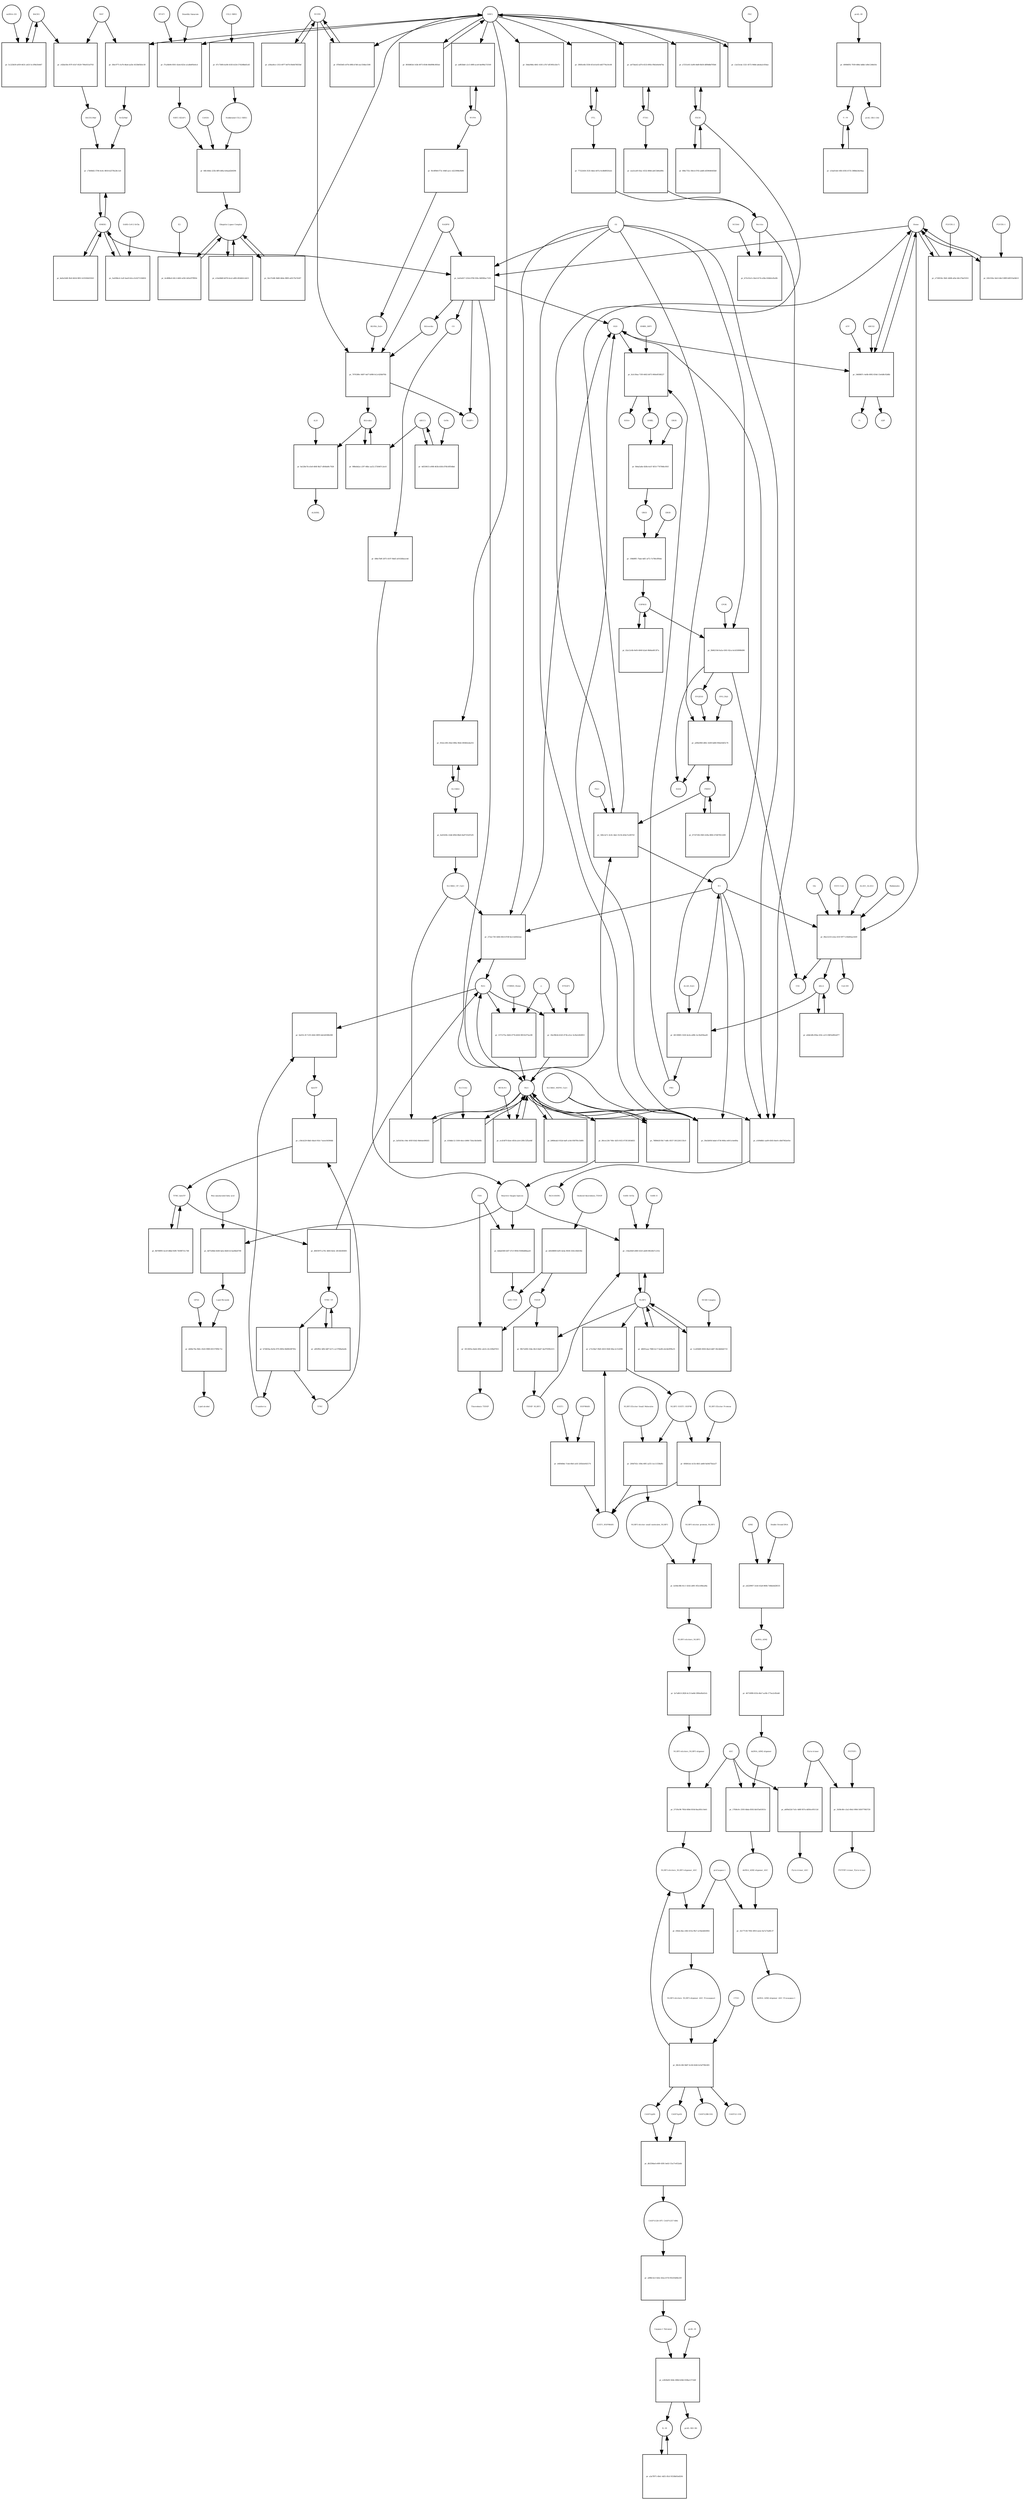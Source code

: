 strict digraph  {
Heme [annotation="urn_miriam_obo.chebi_CHEBI%3A30413", bipartite=0, cls="simple chemical", fontsize=4, label=Heme, shape=circle];
"pr_2a43e817-225d-4790-93fa-04f090ac7105" [annotation="", bipartite=1, cls=process, fontsize=4, label="pr_2a43e817-225d-4790-93fa-04f090ac7105", shape=square];
Biliverdin [annotation="urn_miriam_obo.chebi_CHEBI%3A17033", bipartite=0, cls="simple chemical", fontsize=4, label=Biliverdin, shape=circle];
HMOX1 [annotation=urn_miriam_uniprot_P09601, bipartite=0, cls=macromolecule, fontsize=4, label=HMOX1, shape=circle];
O2 [annotation="urn_miriam_obo.chebi_CHEBI%3A15379", bipartite=0, cls="simple chemical", fontsize=4, label=O2, shape=circle];
NADPH [annotation="urn_miriam_obo.chebi_CHEBI%3A16474", bipartite=0, cls="simple chemical", fontsize=4, label=NADPH, shape=circle];
H2O [annotation="urn_miriam_obo.chebi_CHEBI%3A15377", bipartite=0, cls="simple chemical", fontsize=4, label=H2O, shape=circle];
"Fe2+" [annotation="urn_miriam_obo.chebi_CHEBI%3A29033", bipartite=0, cls="simple chemical", fontsize=4, label="Fe2+", shape=circle];
"NADP+" [annotation="urn_miriam_obo.chebi_CHEBI%3A18009", bipartite=0, cls="simple chemical", fontsize=4, label="NADP+", shape=circle];
CO [annotation="urn_miriam_obo.chebi_CHEBI%3A17245", bipartite=0, cls="simple chemical", fontsize=4, label=CO, shape=circle];
"pr_e718919e-39d1-4608-af4e-b9c27bef3353" [annotation="", bipartite=1, cls=process, fontsize=4, label="pr_e718919e-39d1-4608-af4e-b9c27bef3353", shape=square];
"FLVCR1-2" [annotation=urn_miriam_uniprot_Q9Y5Y0, bipartite=0, cls=macromolecule, fontsize=4, label="FLVCR1-2", shape=circle];
"pr_7076389c-9d97-4ef7-b998-0c2c420b076b" [annotation="", bipartite=1, cls=process, fontsize=4, label="pr_7076389c-9d97-4ef7-b998-0c2c420b076b", shape=square];
Bilirubin [annotation="urn_miriam_obo.chebi_CHEBI%3A16990", bipartite=0, cls="simple chemical", fontsize=4, label=Bilirubin, shape=circle];
BLVRB [annotation=urn_miriam_uniprot_P30043, bipartite=0, cls=macromolecule, fontsize=4, label=BLVRB, shape=circle];
"BLVRA_Zn2+" [annotation="urn_miriam_obo.chebi_CHEBI%3A29805|urn_miriam_uniprot_P53004", bipartite=0, cls=complex, fontsize=4, label="BLVRA_Zn2+", shape=circle];
"pr_988ebb2a-c297-46bc-aa52-2726467c2ec8" [annotation="", bipartite=1, cls=process, fontsize=4, label="pr_988ebb2a-c297-46bc-aa52-2726467c2ec8", shape=square];
ABCC1 [annotation=urn_miriam_uniprot_P02768, bipartite=0, cls=macromolecule, fontsize=4, label=ABCC1, shape=circle];
"pr_8a528e7b-e5e8-484f-8b27-df44bd9c7928" [annotation="", bipartite=1, cls=process, fontsize=4, label="pr_8a528e7b-e5e8-484f-8b27-df44bd9c7928", shape=square];
ALB [annotation=urn_miriam_uniprot_P02768, bipartite=0, cls=macromolecule, fontsize=4, label=ALB, shape=circle];
"ALB/BIL" [annotation="urn_miriam_uniprot_P02768|urn_miriam_obo.chebi_CHEBI%3A16990", bipartite=0, cls=complex, fontsize=4, label="ALB/BIL", shape=circle];
NRF2 [annotation="", bipartite=0, cls=macromolecule, fontsize=4, label=NRF2, shape=circle];
"pr_3fdc9771-fa76-46a6-aa5b-1633b05b5c58" [annotation="", bipartite=1, cls=process, fontsize=4, label="pr_3fdc9771-fa76-46a6-aa5b-1633b05b5c58", shape=square];
MAF [annotation=urn_miriam_uniprot_O75444, bipartite=0, cls=macromolecule, fontsize=4, label=MAF, shape=circle];
"Nrf2/Maf" [annotation="", bipartite=0, cls=complex, fontsize=4, label="Nrf2/Maf", shape=circle];
"pr_c82be50e-f07f-41b7-8529-790e931ef763" [annotation="", bipartite=1, cls=process, fontsize=4, label="pr_c82be50e-f07f-41b7-8529-790e931ef763", shape=square];
BACH1 [annotation=urn_miriam_uniprot_O14867, bipartite=0, cls=macromolecule, fontsize=4, label=BACH1, shape=circle];
"BACH1/Maf" [annotation="", bipartite=0, cls=complex, fontsize=4, label="BACH1/Maf", shape=circle];
"pr_5c223b59-a059-4631-a433-5c1f9b354467" [annotation="", bipartite=1, cls=process, fontsize=4, label="pr_5c223b59-a059-4631-a433-5c1f9b354467", shape=square];
"miRNA-155" [annotation=urn_miriam_ncbigene_406947, bipartite=0, cls="nucleic acid feature", fontsize=4, label="miRNA-155", shape=circle];
"pr_c7bf4b62-5706-4c6c-8818-b2578e28c1e6" [annotation="", bipartite=1, cls=process, fontsize=4, label="pr_c7bf4b62-5706-4c6c-8818-b2578e28c1e6", shape=square];
PRIN9 [annotation="urn_miriam_obo.chebi_CHEBI%3A15430", bipartite=0, cls="simple chemical", fontsize=4, label=PRIN9, shape=circle];
"pr_546c2e7c-4c0c-4de1-9c54-d24a7ce06743" [annotation="", bipartite=1, cls=process, fontsize=4, label="pr_546c2e7c-4c0c-4de1-9c54-d24a7ce06743", shape=square];
FECH [annotation=urn_miriam_uniprot_P22830, bipartite=0, cls=macromolecule, fontsize=4, label=FECH, shape=circle];
"Pb2+" [annotation="urn_miriam_obo.chebi_CHEBI%3A27889", bipartite=0, cls="simple chemical", fontsize=4, label="Pb2+", shape=circle];
"H+" [annotation="urn_miriam_obo.chebi_CHEBI%3A15378", bipartite=0, cls="simple chemical", fontsize=4, label="H+", shape=circle];
"SUCC-CoA" [annotation="urn_miriam_obo.chebi_CHEBI%3A57292", bipartite=0, cls="simple chemical", fontsize=4, label="SUCC-CoA", shape=circle];
"pr_06a12233-e2ea-431f-9f77-e54d45aa1b59" [annotation="", bipartite=1, cls=process, fontsize=4, label="pr_06a12233-e2ea-431f-9f77-e54d45aa1b59", shape=square];
dALA [annotation="urn_miriam_obo.chebi_CHEBI%3A356416", bipartite=0, cls="simple chemical", fontsize=4, label=dALA, shape=circle];
ALAS1_ALAS2 [annotation="urn_miriam_uniprot_P13196|urn_miriam_uniprot_P22557", bipartite=0, cls=complex, fontsize=4, label=ALAS1_ALAS2, shape=circle];
Panhematin [annotation="urn_miriam_obo.chebi_CHEBI%3A50385", bipartite=0, cls="simple chemical", fontsize=4, label=Panhematin, shape=circle];
Gly [annotation="urn_miriam_obo.chebi_CHEBI%3A57305", bipartite=0, cls="simple chemical", fontsize=4, label=Gly, shape=circle];
"CoA-SH" [annotation="urn_miriam_obo.chebi_CHEBI%3A15346", bipartite=0, cls="simple chemical", fontsize=4, label="CoA-SH", shape=circle];
CO2 [annotation="urn_miriam_obo.chebi_CHEBI%3A16526", bipartite=0, cls="simple chemical", fontsize=4, label=CO2, shape=circle];
"pr_f7a24b94-0501-42eb-823e-a1a4b495e6cd" [annotation="", bipartite=1, cls=process, fontsize=4, label="pr_f7a24b94-0501-42eb-823e-a1a4b495e6cd", shape=square];
KEAP1 [annotation=urn_miriam_uniprot_Q14145, bipartite=0, cls=macromolecule, fontsize=4, label=KEAP1, shape=circle];
NRF2_KEAP1 [annotation="urn_miriam_uniprot_Q14145|urn_miriam_uniprot_Q16236", bipartite=0, cls=complex, fontsize=4, label=NRF2_KEAP1, shape=circle];
"Dimethly fumarate" [annotation="urn_miriam_obo.chebi_CHEBI%3A76004", bipartite=0, cls="simple chemical", fontsize=4, label="Dimethly fumarate", shape=circle];
"Ubiquitin Ligase Complex" [annotation="urn_miriam_uniprot_Q14145|urn_miriam_uniprot_Q15843|urn_miriam_uniprot_Q13618|urn_miriam_uniprot_P62877|urn_miriam_uniprot_Q16236|urn_miriam_uniprot_P0CG48|urn_miriam_pubmed_19940261|urn_miriam_interpro_IPR000608", bipartite=0, cls=complex, fontsize=4, label="Ubiquitin Ligase Complex", shape=circle];
"pr_e14e68d0-b078-4ca2-a8f4-4f2d441cb413" [annotation="", bipartite=1, cls=process, fontsize=4, label="pr_e14e68d0-b078-4ca2-a8f4-4f2d441cb413", shape=square];
"pr_46130865-3226-4a3a-a49b-1ec9ed59aad5" [annotation="", bipartite=1, cls=process, fontsize=4, label="pr_46130865-3226-4a3a-a49b-1ec9ed59aad5", shape=square];
PBG [annotation="urn_miriam_obo.chebi_CHEBI%3A58126", bipartite=0, cls="simple chemical", fontsize=4, label=PBG, shape=circle];
"ALAD_Zn2+" [annotation="urn_miriam_uniprot_P13716|urn_miriam_obo.chebi_CHEBI%3A29105", bipartite=0, cls=complex, fontsize=4, label="ALAD_Zn2+", shape=circle];
"pr_fa5c50aa-71f0-4402-b073-960e0f188227" [annotation="", bipartite=1, cls=process, fontsize=4, label="pr_fa5c50aa-71f0-4402-b073-960e0f188227", shape=square];
HMBL [annotation="urn_miriam_obo.chebi_CHEBI%3A57845", bipartite=0, cls="simple chemical", fontsize=4, label=HMBL, shape=circle];
HMBS_DIPY [annotation="urn_miriam_obo.chebi_CHEBI%3A36319|urn_miriam_uniprot_P08397", bipartite=0, cls=complex, fontsize=4, label=HMBS_DIPY, shape=circle];
"NH4+" [annotation="urn_miriam_obo.chebi_CHEBI%3A28938", bipartite=0, cls="simple chemical", fontsize=4, label="NH4+", shape=circle];
"pr_9b4a5a8e-826b-4cb7-8f10-7747846c001f" [annotation="", bipartite=1, cls=process, fontsize=4, label="pr_9b4a5a8e-826b-4cb7-8f10-7747846c001f", shape=square];
URO3 [annotation="urn_miriam_obo.chebi_CHEBI%3A15437", bipartite=0, cls="simple chemical", fontsize=4, label=URO3, shape=circle];
UROS [annotation=urn_miriam_uniprot_P10746, bipartite=0, cls=macromolecule, fontsize=4, label=UROS, shape=circle];
"pr_198d9ff1-7bab-4df1-af72-7e780cfff6de" [annotation="", bipartite=1, cls=process, fontsize=4, label="pr_198d9ff1-7bab-4df1-af72-7e780cfff6de", shape=square];
COPRO3 [annotation="urn_miriam_obo.chebi_CHEBI%3A15439", bipartite=0, cls="simple chemical", fontsize=4, label=COPRO3, shape=circle];
UROD [annotation=urn_miriam_uniprot_P06132, bipartite=0, cls=macromolecule, fontsize=4, label=UROD, shape=circle];
"pr_fb86219d-0a3a-4361-82ca-bcb558980d96" [annotation="", bipartite=1, cls=process, fontsize=4, label="pr_fb86219d-0a3a-4361-82ca-bcb558980d96", shape=square];
PPGEN9 [annotation="urn_miriam_obo.chebi_CHEBI%3A15435", bipartite=0, cls="simple chemical", fontsize=4, label=PPGEN9, shape=circle];
CPOX [annotation=urn_miriam_uniprot_P36551, bipartite=0, cls=macromolecule, fontsize=4, label=CPOX, shape=circle];
H2O2 [annotation="urn_miriam_obo.chebi_CHEBI%3A16240", bipartite=0, cls="simple chemical", fontsize=4, label=H2O2, shape=circle];
"pr_a00b2960-d60c-4269-bd40-f60a02bf3c76" [annotation="", bipartite=1, cls=process, fontsize=4, label="pr_a00b2960-d60c-4269-bd40-f60a02bf3c76", shape=square];
PPO_FAD [annotation="urn_miriam_obo.chebi_CHEBI%3A16238|urn_miriam_uniprot_P50336", bipartite=0, cls=complex, fontsize=4, label=PPO_FAD, shape=circle];
"pr_8936863d-143b-4973-8546-80d998c805eb" [annotation="", bipartite=1, cls=process, fontsize=4, label="pr_8936863d-143b-4973-8546-80d998c805eb", shape=square];
"pr_afddcbfb-85ba-416c-a213-86f3a982e877" [annotation="", bipartite=1, cls="uncertain process", fontsize=4, label="pr_afddcbfb-85ba-416c-a213-86f3a982e877", shape=square];
"pr_62a12c6b-9ef4-4040-b2a6-08d4a4813f7a" [annotation="", bipartite=1, cls="uncertain process", fontsize=4, label="pr_62a12c6b-9ef4-4040-b2a6-08d4a4813f7a", shape=square];
"pr_47167282-f483-429a-8082-47d47f412200" [annotation="", bipartite=1, cls="uncertain process", fontsize=4, label="pr_47167282-f483-429a-8082-47d47f412200", shape=square];
"Poly-unsaturated fatty acid" [annotation="urn_miriam_obo.chebi_CHEBI%3A26208", bipartite=0, cls="simple chemical", fontsize=4, label="Poly-unsaturated fatty acid", shape=circle];
"pr_4d7526bb-0d38-4afa-8d26-b13ae8be6708" [annotation="", bipartite=1, cls=process, fontsize=4, label="pr_4d7526bb-0d38-4afa-8d26-b13ae8be6708", shape=square];
"Lipid Peroxide" [annotation="urn_miriam_obo.chebi_CHEBI%3A61051", bipartite=0, cls="simple chemical", fontsize=4, label="Lipid Peroxide", shape=circle];
"Reactive Oxygen Species" [annotation="urn_miriam_obo.chebi_CHEBI%3A26523", bipartite=0, cls="simple chemical", fontsize=4, label="Reactive Oxygen Species", shape=circle];
"pr_e509d8b1-aa09-4565-8ee0-c4b67062e05e" [annotation="", bipartite=1, cls=process, fontsize=4, label="pr_e509d8b1-aa09-4565-8ee0-c4b67062e05e", shape=square];
"Fe(3+)O(OH)" [annotation="urn_miriam_obo.chebi_CHEBI%3A78619", bipartite=0, cls="simple chemical", fontsize=4, label="Fe(3+)O(OH)", shape=circle];
Ferritin [annotation=urn_miriam_uniprot_P02794, bipartite=0, cls=complex, fontsize=4, label=Ferritin, shape=circle];
"pr_2af5d19a-c9dc-493f-83d2-9b0ebe4982f2" [annotation="", bipartite=1, cls=process, fontsize=4, label="pr_2af5d19a-c9dc-493f-83d2-9b0ebe4982f2", shape=square];
"SLC40A1_CP_Cu2+" [annotation="urn_miriam_uniprot_P00450|urn_miriam_uniprot_Q9NP59|urn_miriam_obo.chebi_CHEBI%3A29036", bipartite=0, cls=complex, fontsize=4, label="SLC40A1_CP_Cu2+", shape=circle];
"pr_272ac730-3d44-49c6-87df-6a1cb26422ae" [annotation="", bipartite=1, cls=process, fontsize=4, label="pr_272ac730-3d44-49c6-87df-6a1cb26422ae", shape=square];
"Fe3+" [annotation="urn_miriam_obo.chebi_CHEBI%3A29034", bipartite=0, cls="simple chemical", fontsize=4, label="Fe3+", shape=circle];
SLC40A1 [annotation=urn_miriam_ncbigene_30061, bipartite=0, cls="nucleic acid feature", fontsize=4, label=SLC40A1, shape=circle];
"pr_932ec206-29ed-496e-9b42-6f4462eda351" [annotation="", bipartite=1, cls=process, fontsize=4, label="pr_932ec206-29ed-496e-9b42-6f4462eda351", shape=square];
FTH1 [annotation=urn_miriam_ncbigene_2495, bipartite=0, cls="nucleic acid feature", fontsize=4, label=FTH1, shape=circle];
"pr_ab75da42-ad74-4533-895e-f9b3e6e0d74a" [annotation="", bipartite=1, cls=process, fontsize=4, label="pr_ab75da42-ad74-4533-895e-f9b3e6e0d74a", shape=square];
FTL [annotation=urn_miriam_ncbigene_2512, bipartite=0, cls="nucleic acid feature", fontsize=4, label=FTL, shape=circle];
"pr_3f681e6b-5558-451d-bc83-dd5779a10c68" [annotation="", bipartite=1, cls=process, fontsize=4, label="pr_3f681e6b-5558-451d-bc83-dd5779a10c68", shape=square];
"pr_eea5ca0f-03ac-4532-808d-abf13b9ed90c" [annotation="", bipartite=1, cls=process, fontsize=4, label="pr_eea5ca0f-03ac-4532-808d-abf13b9ed90c", shape=square];
"pr_77322436-3535-4dee-b07a-0cd8d9f202eb" [annotation="", bipartite=1, cls=process, fontsize=4, label="pr_77322436-3535-4dee-b07a-0cd8d9f202eb", shape=square];
"pr_a7251e03-3a98-44d9-8b50-df89d8d705b6" [annotation="", bipartite=1, cls=process, fontsize=4, label="pr_a7251e03-3a98-44d9-8b50-df89d8d705b6", shape=square];
"pr_80bc755c-08cb-4745-add8-e839646445b8" [annotation="", bipartite=1, cls=process, fontsize=4, label="pr_80bc755c-08cb-4745-add8-e839646445b8", shape=square];
"pr_be0a32d8-3fa9-4624-9851-b19100d33563" [annotation="", bipartite=1, cls=process, fontsize=4, label="pr_be0a32d8-3fa9-4624-9851-b19100d33563", shape=square];
BLVRA [annotation=urn_miriam_ncbigene_644, bipartite=0, cls="nucleic acid feature", fontsize=4, label=BLVRA, shape=circle];
"pr_adf63bbf-c2c5-49f8-ace8-8a996a71f169" [annotation="", bipartite=1, cls=process, fontsize=4, label="pr_adf63bbf-c2c5-49f8-ace8-8a996a71f169", shape=square];
"pr_87b920d5-e07b-49fb-b7d6-eac554be1508" [annotation="", bipartite=1, cls=process, fontsize=4, label="pr_87b920d5-e07b-49fb-b7d6-eac554be1508", shape=square];
"pr_a56ae8ce-1353-4977-b676-f0d4478f35bf" [annotation="", bipartite=1, cls=process, fontsize=4, label="pr_a56ae8ce-1353-4977-b676-f0d4478f35bf", shape=square];
"pr_f0c8f9b9-f73c-49df-aa1c-d223998e9b96" [annotation="", bipartite=1, cls=process, fontsize=4, label="pr_f0c8f9b9-f73c-49df-aa1c-d223998e9b96", shape=square];
"pr_6e4543fe-22dd-4f0d-88e6-8a87102d7e91" [annotation="", bipartite=1, cls=process, fontsize=4, label="pr_6e4543fe-22dd-4f0d-88e6-8a87102d7e91", shape=square];
"pr_b73c01e5-c9ed-4174-a58a-024b0cd5a9fc" [annotation="", bipartite=1, cls=process, fontsize=4, label="pr_b73c01e5-c9ed-4174-a58a-024b0cd5a9fc", shape=square];
NCOA4 [annotation=urn_miriam_uniprot_Q13772, bipartite=0, cls=macromolecule, fontsize=4, label=NCOA4, shape=circle];
"pr_1571275a-2b64-477b-b026-9651b375ac88" [annotation="", bipartite=1, cls=process, fontsize=4, label="pr_1571275a-2b64-477b-b026-9651b375ac88", shape=square];
CYBRD1_Heme [annotation="urn_miriam_uniprot_Q53TN4|urn_miriam_obo.chebi_CHEBI%3A30413", bipartite=0, cls=complex, fontsize=4, label=CYBRD1_Heme, shape=circle];
"e-" [annotation="urn_miriam_obo.chebi_CHEBI%3A10545", bipartite=0, cls="simple chemical", fontsize=4, label="e-", shape=circle];
"pr_618ddc12-3100-44ce-b906-726a14b1b60b" [annotation="", bipartite=1, cls=process, fontsize=4, label="pr_618ddc12-3100-44ce-b906-726a14b1b60b", shape=square];
SLC11A2 [annotation=urn_miriam_uniprot_P49281, bipartite=0, cls=macromolecule, fontsize=4, label=SLC11A2, shape=circle];
"pr_dd46e78a-9b0c-45d3-9989-60157999c72c" [annotation="", bipartite=1, cls=process, fontsize=4, label="pr_dd46e78a-9b0c-45d3-9989-60157999c72c", shape=square];
"Lipid alcohol" [annotation="urn_miriam_obo.chebi_CHEBI%3A24026", bipartite=0, cls="simple chemical", fontsize=4, label="Lipid alcohol", shape=circle];
GPX4 [annotation=urn_miriam_uniprot_P36969, bipartite=0, cls=macromolecule, fontsize=4, label=GPX4, shape=circle];
"pr_5a459bcb-1a2f-4ae9-b3ca-0c6271104832" [annotation="", bipartite=1, cls=process, fontsize=4, label="pr_5a459bcb-1a2f-4ae9-b3ca-0c6271104832", shape=square];
"SARS-CoV-2 Orf3a" [annotation="urn_miriam_uniprot_P0DTC3|urn_miriam_taxonomy_2697049", bipartite=0, cls=macromolecule, fontsize=4, label="SARS-CoV-2 Orf3a", shape=circle];
"pr_00cec236-749c-42f3-91f2-073f13054655" [annotation="", bipartite=1, cls=process, fontsize=4, label="pr_00cec236-749c-42f3-91f2-073f13054655", shape=square];
"pr_4d550615-e908-463b-b5fd-d76fc8f50dbd" [annotation="", bipartite=1, cls=process, fontsize=4, label="pr_4d550615-e908-463b-b5fd-d76fc8f50dbd", shape=square];
Orf9c [annotation=urn_miriam_taxonomy_2697049, bipartite=0, cls=macromolecule, fontsize=4, label=Orf9c, shape=circle];
CUL3_RBX1 [annotation="urn_miriam_uniprot_Q13618|urn_miriam_uniprot_P62877", bipartite=0, cls=complex, fontsize=4, label=CUL3_RBX1, shape=circle];
"pr_67c736f4-bc86-4183-b324-574268bd5cd5" [annotation="", bipartite=1, cls=process, fontsize=4, label="pr_67c736f4-bc86-4183-b324-574268bd5cd5", shape=square];
"Neddylated CUL3_RBX1" [annotation="urn_miriam_uniprot_Q15843|urn_miriam_uniprot_Q13618|urn_miriam_uniprot_P62877", bipartite=0, cls=complex, fontsize=4, label="Neddylated CUL3_RBX1", shape=circle];
"pr_56da948a-4841-4181-a7b7-df1905cd3e71" [annotation="", bipartite=1, cls=process, fontsize=4, label="pr_56da948a-4841-4181-a7b7-df1905cd3e71", shape=square];
"pr_66fc40de-225b-4ff0-bf8a-fe8aad2b9296" [annotation="", bipartite=1, cls=process, fontsize=4, label="pr_66fc40de-225b-4ff0-bf8a-fe8aad2b9296", shape=square];
CAND1 [annotation=urn_miriam_uniprot_Q86VP6, bipartite=0, cls=macromolecule, fontsize=4, label=CAND1, shape=circle];
E2 [annotation=urn_miriam_interpro_IPR000608, bipartite=0, cls=macromolecule, fontsize=4, label=E2, shape=circle];
"pr_4cd08bc6-4fc2-4402-af26-2d3e2f7ff854" [annotation="", bipartite=1, cls=process, fontsize=4, label="pr_4cd08bc6-4fc2-4402-af26-2d3e2f7ff854", shape=square];
"pr_c2a53cda-1321-4572-948d-adeda2c654ae" [annotation="", bipartite=1, cls=process, fontsize=4, label="pr_c2a53cda-1321-4572-948d-adeda2c654ae", shape=square];
PKC [annotation="urn_miriam_pubmed_12198130|urn_miriam_interpro_IPR012233", bipartite=0, cls=macromolecule, fontsize=4, label=PKC, shape=circle];
"pr_02fcf20a-3dc0-46cf-89f9-b9f1f3a04fc9" [annotation="", bipartite=1, cls=process, fontsize=4, label="pr_02fcf20a-3dc0-46cf-89f9-b9f1f3a04fc9", shape=square];
"FLVCR1-1" [annotation=urn_miriam_uniprot_Q9Y5Y0, bipartite=0, cls=macromolecule, fontsize=4, label="FLVCR1-1", shape=circle];
"pr_5468867c-4e8b-4992-834d-13e4d8c92d6b" [annotation="", bipartite=1, cls=process, fontsize=4, label="pr_5468867c-4e8b-4992-834d-13e4d8c92d6b", shape=square];
ABCG2 [annotation=urn_miriam_uniprot_Q9UNQ0, bipartite=0, cls="macromolecule multimer", fontsize=4, label=ABCG2, shape=circle];
ATP [annotation="urn_miriam_obo.chebi_CHEBI%3A30616", bipartite=0, cls="simple chemical", fontsize=4, label=ATP, shape=circle];
Pi [annotation="urn_miriam_obo.chebi_CHEBI%3A18367", bipartite=0, cls="simple chemical", fontsize=4, label=Pi, shape=circle];
ADP [annotation="urn_miriam_obo.chebi_CHEBI%3A456216", bipartite=0, cls="simple chemical", fontsize=4, label=ADP, shape=circle];
"pr_78f8643f-f8c7-4dfc-8557-3012261135c0" [annotation="", bipartite=1, cls=process, fontsize=4, label="pr_78f8643f-f8c7-4dfc-8557-3012261135c0", shape=square];
"SLC40A1_HEPH_Cu2+" [annotation="urn_miriam_uniprot_Q9BQS7|urn_miriam_uniprot_Q9NP59|urn_miriam_obo.chebi_CHEBI%3A28694", bipartite=0, cls=complex, fontsize=4, label="SLC40A1_HEPH_Cu2+", shape=circle];
"pr_59a5b956-bda6-4736-969a-e4911c6e6f4a" [annotation="", bipartite=1, cls=process, fontsize=4, label="pr_59a5b956-bda6-4736-969a-e4911c6e6f4a", shape=square];
"pr_6a631c3f-7c05-4442-8095-bdcb4506b308" [annotation="", bipartite=1, cls=process, fontsize=4, label="pr_6a631c3f-7c05-4442-8095-bdcb4506b308", shape=square];
Transferrin [annotation=urn_miriam_uniprot_P02787, bipartite=0, cls=macromolecule, fontsize=4, label=Transferrin, shape=circle];
holoTF [annotation="urn_miriam_uniprot_P02787|urn_miriam_obo.chebi_CHEBI%3A29034", bipartite=0, cls=complex, fontsize=4, label=holoTF, shape=circle];
TFRC [annotation=urn_miriam_uniprot_P02786, bipartite=0, cls="macromolecule multimer", fontsize=4, label=TFRC, shape=circle];
"pr_c38cb229-0bb5-4ba4-91b1-7aeee56590db" [annotation="", bipartite=1, cls=process, fontsize=4, label="pr_c38cb229-0bb5-4ba4-91b1-7aeee56590db", shape=square];
TFRC_holoTF [annotation="urn_miriam_uniprot_P02787|urn_miriam_obo.chebi_CHEBI%3A29034|urn_miriam_uniprot_P02786", bipartite=0, cls=complex, fontsize=4, label=TFRC_holoTF, shape=circle];
"pr_8b708991-bce9-48bd-92f8-74598731c748" [annotation="", bipartite=1, cls=process, fontsize=4, label="pr_8b708991-bce9-48bd-92f8-74598731c748", shape=square];
"pr_485f3975-a70c-4683-8e4c-2814fef4f405" [annotation="", bipartite=1, cls=process, fontsize=4, label="pr_485f3975-a70c-4683-8e4c-2814fef4f405", shape=square];
TFRC_TF [annotation="urn_miriam_uniprot_P02787|urn_miriam_uniprot_P02786", bipartite=0, cls=complex, fontsize=4, label=TFRC_TF, shape=circle];
"pr_18a39b3d-d1d3-473b-a5ce-5e3bcb3b5853" [annotation="", bipartite=1, cls=process, fontsize=4, label="pr_18a39b3d-d1d3-473b-a5ce-5e3bcb3b5853", shape=square];
STEAP3 [annotation=urn_miriam_uniprot_Q658P3, bipartite=0, cls=macromolecule, fontsize=4, label=STEAP3, shape=circle];
"pr_ecd14f7f-82ee-4f3d-a3c6-200c12f2a9df" [annotation="", bipartite=1, cls=process, fontsize=4, label="pr_ecd14f7f-82ee-4f3d-a3c6-200c12f2a9df", shape=square];
MCOLN1 [annotation=urn_miriam_uniprot_Q9GZU1, bipartite=0, cls=macromolecule, fontsize=4, label=MCOLN1, shape=circle];
"pr_b968eab3-932d-4aff-a144-9587f0c1b8f4" [annotation="", bipartite=1, cls=process, fontsize=4, label="pr_b968eab3-932d-4aff-a144-9587f0c1b8f4", shape=square];
"pr_e8f2ffb1-bffd-4df7-b17c-ec5706be6a6b" [annotation="", bipartite=1, cls=process, fontsize=4, label="pr_e8f2ffb1-bffd-4df7-b17c-ec5706be6a6b", shape=square];
"pr_b744f2ba-8e5b-47f5-885b-0b80628f785c" [annotation="", bipartite=1, cls=process, fontsize=4, label="pr_b744f2ba-8e5b-47f5-885b-0b80628f785c", shape=square];
"pr_54c37e88-3b80-4b0a-9895-a6517fa7b307" [annotation="", bipartite=1, cls=process, fontsize=4, label="pr_54c37e88-3b80-4b0a-9895-a6517fa7b307", shape=square];
"Oxidized thioredoxin_TXNIP" [annotation="urn_miriam_uniprot_P10599|urn_miriam_uniprot_Q9H3M7", bipartite=0, cls=complex, fontsize=4, label="Oxidized thioredoxin_TXNIP", shape=circle];
"pr_b0438800-b2f5-4e4a-9038-3341c60d106c" [annotation="", bipartite=1, cls=process, fontsize=4, label="pr_b0438800-b2f5-4e4a-9038-3341c60d106c", shape=square];
TXNIP [annotation=urn_miriam_uniprot_Q9H3M7, bipartite=0, cls=macromolecule, fontsize=4, label=TXNIP, shape=circle];
"2xHC-TXN" [annotation=urn_miriam_uniprot_P10599, bipartite=0, cls=macromolecule, fontsize=4, label="2xHC-TXN", shape=circle];
NLRP3 [annotation=urn_miriam_uniprot_Q96P20, bipartite=0, cls=macromolecule, fontsize=4, label=NLRP3, shape=circle];
"pr_1ce83b80-0658-4be4-bd67-06cb8d4d2733" [annotation="", bipartite=1, cls=process, fontsize=4, label="pr_1ce83b80-0658-4be4-bd67-06cb8d4d2733", shape=square];
"Nf-KB Complex" [annotation="urn_miriam_uniprot_P19838|urn_miriam_uniprot_Q04206|urn_miriam_uniprot_Q00653", bipartite=0, cls=complex, fontsize=4, label="Nf-KB Complex", shape=circle];
"pr_d6691aaa-7868-4c17-be06-e4cbb3f99a35" [annotation="", bipartite=1, cls=process, fontsize=4, label="pr_d6691aaa-7868-4c17-be06-e4cbb3f99a35", shape=square];
TXN [annotation=urn_miriam_uniprot_P10599, bipartite=0, cls=macromolecule, fontsize=4, label=TXN, shape=circle];
"pr_6dda6580-b5f7-47cf-9956-f500b488aae8" [annotation="", bipartite=1, cls=process, fontsize=4, label="pr_6dda6580-b5f7-47cf-9956-f500b488aae8", shape=square];
"pr_3013005a-8ab4-490c-ab14-c6c230bd7053" [annotation="", bipartite=1, cls=process, fontsize=4, label="pr_3013005a-8ab4-490c-ab14-c6c230bd7053", shape=square];
Thioredoxin_TXNIP [annotation="urn_miriam_uniprot_P10599|urn_miriam_uniprot_Q9H3M7", bipartite=0, cls=complex, fontsize=4, label=Thioredoxin_TXNIP, shape=circle];
HSP90AB1 [annotation=urn_miriam_uniprot_P08238, bipartite=0, cls=macromolecule, fontsize=4, label=HSP90AB1, shape=circle];
"pr_e469d0de-7cbd-49ef-a41f-283b3e643174" [annotation="", bipartite=1, cls=process, fontsize=4, label="pr_e469d0de-7cbd-49ef-a41f-283b3e643174", shape=square];
SUGT1 [annotation=urn_miriam_uniprot_Q9Y2Z0, bipartite=0, cls=macromolecule, fontsize=4, label=SUGT1, shape=circle];
SUGT1_HSP90AB1 [annotation="urn_miriam_uniprot_P08238|urn_miriam_uniprot_Q9Y2Z0", bipartite=0, cls=complex, fontsize=4, label=SUGT1_HSP90AB1, shape=circle];
"pr_e72c9da7-f8d5-4610-944f-69ac2c51d396" [annotation="", bipartite=1, cls=process, fontsize=4, label="pr_e72c9da7-f8d5-4610-944f-69ac2c51d396", shape=square];
NLRP3_SUGT1_HSP90 [annotation="urn_miriam_uniprot_P08238|urn_miriam_uniprot_Q96P20|urn_miriam_uniprot_Q9Y2Z0", bipartite=0, cls=complex, fontsize=4, label=NLRP3_SUGT1_HSP90, shape=circle];
"pr_9827e696-10da-40c0-bbd7-4ed79390c615" [annotation="", bipartite=1, cls=process, fontsize=4, label="pr_9827e696-10da-40c0-bbd7-4ed79390c615", shape=square];
TXNIP_NLRP3 [annotation="urn_miriam_uniprot_Q9H3M7|urn_miriam_uniprot_Q96P20", bipartite=0, cls=complex, fontsize=4, label=TXNIP_NLRP3, shape=circle];
"NLRP3 Elicitor Proteins" [annotation="urn_miriam_uniprot_P05067|urn_miriam_uniprot_P09616", bipartite=0, cls=macromolecule, fontsize=4, label="NLRP3 Elicitor Proteins", shape=circle];
"pr_6f4841dc-b11b-4fd1-ab68-9af4d75b2a57" [annotation="", bipartite=1, cls=process, fontsize=4, label="pr_6f4841dc-b11b-4fd1-ab68-9af4d75b2a57", shape=square];
"NLRP3 elicitor proteins_NLRP3" [annotation="urn_miriam_uniprot_P09616|urn_miriam_uniprot_P05067|urn_miriam_uniprot_Q96P20", bipartite=0, cls=complex, fontsize=4, label="NLRP3 elicitor proteins_NLRP3", shape=circle];
"NLRP3 Elicitor Small Molecules" [annotation="urn_miriam_obo.chebi_CHEBI%3A46661|urn_miriam_obo.chebi_CHEBI%3A16336|urn_miriam_obo.chebi_CHEBI%3A30563", bipartite=0, cls="simple chemical", fontsize=4, label="NLRP3 Elicitor Small Molecules", shape=circle];
"pr_200d743c-169a-49f1-a255-1ec11558effc" [annotation="", bipartite=1, cls=process, fontsize=4, label="pr_200d743c-169a-49f1-a255-1ec11558effc", shape=square];
"NLRP3 elicitor small molecules_NLRP3" [annotation="urn_miriam_obo.chebi_CHEBI%3A46661|urn_miriam_obo.chebi_CHEBI%3A16336|urn_miriam_obo.chebi_CHEBI%3A30563|urn_miriam_uniprot_Q96P20", bipartite=0, cls=complex, fontsize=4, label="NLRP3 elicitor small molecules_NLRP3", shape=circle];
"pr_b244e38b-41c1-4242-a801-0f2ce08ead4a" [annotation="", bipartite=1, cls=process, fontsize=4, label="pr_b244e38b-41c1-4242-a801-0f2ce08ead4a", shape=square];
"NLRP3 elicitors_NLRP3" [annotation="urn_miriam_uniprot_P05067|urn_miriam_uniprot_P09616|urn_miriam_uniprot_P08238|urn_miriam_uniprot_Q96P20|urn_miriam_uniprot_Q9Y2Z0|urn_miriam_obo.chebi_CHEBI%3A46661|urn_miriam_obo.chebi_CHEBI%3A16336|urn_miriam_obo.chebi_CHEBI%3A30563", bipartite=0, cls=complex, fontsize=4, label="NLRP3 elicitors_NLRP3", shape=circle];
"pr_2e7a8fc9-2828-4c15-be8d-3f60a0fa63cb" [annotation="", bipartite=1, cls=process, fontsize=4, label="pr_2e7a8fc9-2828-4c15-be8d-3f60a0fa63cb", shape=square];
"NLRP3 elicitors_NLRP3 oligomer" [annotation="urn_miriam_obo.chebi_CHEBI%3A36080", bipartite=0, cls="complex multimer", fontsize=4, label="NLRP3 elicitors_NLRP3 oligomer", shape=circle];
"pr_571f4c96-785d-40b4-810d-8aa365c14efc" [annotation="", bipartite=1, cls=process, fontsize=4, label="pr_571f4c96-785d-40b4-810d-8aa365c14efc", shape=square];
ASC [annotation=urn_miriam_uniprot_Q9ULZ3, bipartite=0, cls=macromolecule, fontsize=4, label=ASC, shape=circle];
"NLRP3 elicitors_NLRP3 oligomer_ASC" [annotation="urn_miriam_uniprot_Q9ULZ3|urn_miriam_obo.chebi_CHEBI%3A36080", bipartite=0, cls="complex multimer", fontsize=4, label="NLRP3 elicitors_NLRP3 oligomer_ASC", shape=circle];
"pr_83b4c2ba-c482-415a-9fa7-a15be4d43002" [annotation="", bipartite=1, cls=process, fontsize=4, label="pr_83b4c2ba-c482-415a-9fa7-a15be4d43002", shape=square];
"proCaspase-1" [annotation=urn_miriam_uniprot_P29466, bipartite=0, cls=macromolecule, fontsize=4, label="proCaspase-1", shape=circle];
"NLRP3 elicitors_NLRP3 oligomer_ASC_Procaspase1" [annotation="urn_miriam_uniprot_P29466|urn_miriam_uniprot_Q9ULZ3", bipartite=0, cls="complex multimer", fontsize=4, label="NLRP3 elicitors_NLRP3 oligomer_ASC_Procaspase1", shape=circle];
"pr_a609a52d-7a5c-4d6f-857a-dd50ce95112d" [annotation="", bipartite=1, cls=process, fontsize=4, label="pr_a609a52d-7a5c-4d6f-857a-dd50ce95112d", shape=square];
"Pyrin trimer" [annotation=urn_miriam_uniprot_O15553, bipartite=0, cls=complex, fontsize=4, label="Pyrin trimer", shape=circle];
"Pyrin trimer_ASC" [annotation="urn_miriam_uniprot_O15553|urn_miriam_uniprot_Q9ULZ3", bipartite=0, cls=complex, fontsize=4, label="Pyrin trimer_ASC", shape=circle];
"pr_1b58c4fe-c2a2-49a5-9f46-545077083720" [annotation="", bipartite=1, cls=process, fontsize=4, label="pr_1b58c4fe-c2a2-49a5-9f46-545077083720", shape=square];
PSTPIP1 [annotation=urn_miriam_uniprot_O43586, bipartite=0, cls="macromolecule multimer", fontsize=4, label=PSTPIP1, shape=circle];
"PSTPIP1 trimer_Pyrin trimer" [annotation="urn_miriam_uniprot_O15553|urn_miriam_uniprot_O43586", bipartite=0, cls=complex, fontsize=4, label="PSTPIP1 trimer_Pyrin trimer", shape=circle];
"Double Strand DNA" [annotation="urn_miriam_obo.chebi_CHEBI%3A16991", bipartite=0, cls="simple chemical", fontsize=4, label="Double Strand DNA", shape=circle];
"pr_ed229907-3cb4-43a8-860b-7d4bebd28535" [annotation="", bipartite=1, cls=process, fontsize=4, label="pr_ed229907-3cb4-43a8-860b-7d4bebd28535", shape=square];
dsDNA_AIM2 [annotation="urn_miriam_obo.chebi_CHEBI%3A16991|urn_miriam_uniprot_O14862", bipartite=0, cls=complex, fontsize=4, label=dsDNA_AIM2, shape=circle];
AIM2 [annotation=urn_miriam_uniprot_O14862, bipartite=0, cls=macromolecule, fontsize=4, label=AIM2, shape=circle];
"pr_46710f89-631b-46e7-ac8b-177ee2c85eb0" [annotation="", bipartite=1, cls=process, fontsize=4, label="pr_46710f89-631b-46e7-ac8b-177ee2c85eb0", shape=square];
"dsDNA_AIM2 oligomer" [annotation="urn_miriam_obo.chebi_CHEBI%3A36080", bipartite=0, cls=complex, fontsize=4, label="dsDNA_AIM2 oligomer", shape=circle];
"pr_17fd4c0c-2593-4bda-8302-bb1f3a61813c" [annotation="", bipartite=1, cls=process, fontsize=4, label="pr_17fd4c0c-2593-4bda-8302-bb1f3a61813c", shape=square];
"dsDNA_AIM2 oligomer_ASC" [annotation="urn_miriam_obo.chebi_CHEBI%3A36080|urn_miriam_uniprot_Q9ULZ3", bipartite=0, cls=complex, fontsize=4, label="dsDNA_AIM2 oligomer_ASC", shape=circle];
"pr_1b177136-7002-4953-aeee-6a7a73a8fc37" [annotation="", bipartite=1, cls=process, fontsize=4, label="pr_1b177136-7002-4953-aeee-6a7a73a8fc37", shape=square];
"dsDNA_AIM2 oligomer_ASC_Procaspase-1" [annotation="", bipartite=0, cls=complex, fontsize=4, label="dsDNA_AIM2 oligomer_ASC_Procaspase-1", shape=circle];
"pr_68c0c246-9dd7-4c44-b5d4-4cfaf708c665" [annotation="", bipartite=1, cls=process, fontsize=4, label="pr_68c0c246-9dd7-4c44-b5d4-4cfaf708c665", shape=square];
"CASP1(p20)" [annotation=urn_miriam_uniprot_P29466, bipartite=0, cls=macromolecule, fontsize=4, label="CASP1(p20)", shape=circle];
CTSG [annotation=urn_miriam_uniprot_P08311, bipartite=0, cls=macromolecule, fontsize=4, label=CTSG, shape=circle];
"CASP1(298-316)" [annotation=urn_miriam_uniprot_P29466, bipartite=0, cls=macromolecule, fontsize=4, label="CASP1(298-316)", shape=circle];
"CASP1(1-119)" [annotation=urn_miriam_uniprot_P29466, bipartite=0, cls=macromolecule, fontsize=4, label="CASP1(1-119)", shape=circle];
"CASP1(p10)" [annotation=urn_miriam_uniprot_P29466, bipartite=0, cls=macromolecule, fontsize=4, label="CASP1(p10)", shape=circle];
"pr_db329dad-e400-4381-beb3-15a17e452abb" [annotation="", bipartite=1, cls=process, fontsize=4, label="pr_db329dad-e400-4381-beb3-15a17e452abb", shape=square];
"CASP1(120-197)_CASP1(317-404)" [annotation=urn_miriam_uniprot_P29466, bipartite=0, cls=complex, fontsize=4, label="CASP1(120-197)_CASP1(317-404)", shape=circle];
"pr_a088c5e3-5d2e-43ea-b710-f02254d9a329" [annotation="", bipartite=1, cls=process, fontsize=4, label="pr_a088c5e3-5d2e-43ea-b710-f02254d9a329", shape=square];
"Caspase-1 Tetramer" [annotation=urn_miriam_uniprot_P29466, bipartite=0, cls="complex multimer", fontsize=4, label="Caspase-1 Tetramer", shape=circle];
"proIL-1B" [annotation=urn_miriam_uniprot_P01584, bipartite=0, cls=macromolecule, fontsize=4, label="proIL-1B", shape=circle];
"pr_49084f92-7939-486e-bdbb-1d9e1246d1fe" [annotation="", bipartite=1, cls=process, fontsize=4, label="pr_49084f92-7939-486e-bdbb-1d9e1246d1fe", shape=square];
"IL-1B" [annotation=urn_miriam_uniprot_P01584, bipartite=0, cls=macromolecule, fontsize=4, label="IL-1B", shape=circle];
"proIL-1B(1-116)" [annotation=urn_miriam_uniprot_P01584, bipartite=0, cls=macromolecule, fontsize=4, label="proIL-1B(1-116)", shape=circle];
"pr_e1ba01dd-16fb-4392-b735-388bb24e04aa" [annotation="", bipartite=1, cls="omitted process", fontsize=4, label="pr_e1ba01dd-16fb-4392-b735-388bb24e04aa", shape=square];
"pr_134a45b9-e860-4325-ab00-89cb9e7c231e" [annotation="", bipartite=1, cls=process, fontsize=4, label="pr_134a45b9-e860-4325-ab00-89cb9e7c231e", shape=square];
"SARS E" [annotation=urn_miriam_uniprot_P59637, bipartite=0, cls=macromolecule, fontsize=4, label="SARS E", shape=circle];
"SARS Orf3a" [annotation=urn_miriam_uniprot_P59632, bipartite=0, cls=macromolecule, fontsize=4, label="SARS Orf3a", shape=circle];
"proIL-18" [annotation=urn_miriam_uniprot_Q14116, bipartite=0, cls=macromolecule, fontsize=4, label="proIL-18", shape=circle];
"pr_e2828ef6-5b9e-498d-b58d-018ba137144f" [annotation="", bipartite=1, cls=process, fontsize=4, label="pr_e2828ef6-5b9e-498d-b58d-018ba137144f", shape=square];
"IL-18" [annotation=urn_miriam_uniprot_Q14116, bipartite=0, cls=macromolecule, fontsize=4, label="IL-18", shape=circle];
"proIL-18(1-36)" [annotation=urn_miriam_uniprot_Q14116, bipartite=0, cls=macromolecule, fontsize=4, label="proIL-18(1-36)", shape=circle];
"pr_a3a7f971-49e1-4d51-85cf-9530b05e8204" [annotation="", bipartite=1, cls="omitted process", fontsize=4, label="pr_a3a7f971-49e1-4d51-85cf-9530b05e8204", shape=square];
"pr_686e7b9f-2875-4197-9bd5-a01026bea1dd" [annotation="", bipartite=1, cls=process, fontsize=4, label="pr_686e7b9f-2875-4197-9bd5-a01026bea1dd", shape=square];
Heme -> "pr_2a43e817-225d-4790-93fa-04f090ac7105"  [annotation="", interaction_type=consumption];
Heme -> "pr_e718919e-39d1-4608-af4e-b9c27bef3353"  [annotation="", interaction_type=consumption];
Heme -> "pr_06a12233-e2ea-431f-9f77-e54d45aa1b59"  [annotation=urn_miriam_pubmed_25446301, interaction_type=inhibition];
Heme -> "pr_02fcf20a-3dc0-46cf-89f9-b9f1f3a04fc9"  [annotation="", interaction_type=consumption];
Heme -> "pr_5468867c-4e8b-4992-834d-13e4d8c92d6b"  [annotation="", interaction_type=consumption];
"pr_2a43e817-225d-4790-93fa-04f090ac7105" -> Biliverdin  [annotation="", interaction_type=production];
"pr_2a43e817-225d-4790-93fa-04f090ac7105" -> H2O  [annotation="", interaction_type=production];
"pr_2a43e817-225d-4790-93fa-04f090ac7105" -> "Fe2+"  [annotation="", interaction_type=production];
"pr_2a43e817-225d-4790-93fa-04f090ac7105" -> "NADP+"  [annotation="", interaction_type=production];
"pr_2a43e817-225d-4790-93fa-04f090ac7105" -> CO  [annotation="", interaction_type=production];
Biliverdin -> "pr_7076389c-9d97-4ef7-b998-0c2c420b076b"  [annotation="", interaction_type=consumption];
HMOX1 -> "pr_2a43e817-225d-4790-93fa-04f090ac7105"  [annotation="", interaction_type=catalysis];
HMOX1 -> "pr_c7bf4b62-5706-4c6c-8818-b2578e28c1e6"  [annotation="", interaction_type=consumption];
HMOX1 -> "pr_be0a32d8-3fa9-4624-9851-b19100d33563"  [annotation="", interaction_type=consumption];
HMOX1 -> "pr_5a459bcb-1a2f-4ae9-b3ca-0c6271104832"  [annotation="", interaction_type=consumption];
O2 -> "pr_2a43e817-225d-4790-93fa-04f090ac7105"  [annotation="", interaction_type=consumption];
O2 -> "pr_fb86219d-0a3a-4361-82ca-bcb558980d96"  [annotation="", interaction_type=consumption];
O2 -> "pr_a00b2960-d60c-4269-bd40-f60a02bf3c76"  [annotation="", interaction_type=consumption];
O2 -> "pr_e509d8b1-aa09-4565-8ee0-c4b67062e05e"  [annotation="", interaction_type=consumption];
O2 -> "pr_272ac730-3d44-49c6-87df-6a1cb26422ae"  [annotation="", interaction_type=consumption];
O2 -> "pr_59a5b956-bda6-4736-969a-e4911c6e6f4a"  [annotation="", interaction_type=consumption];
NADPH -> "pr_2a43e817-225d-4790-93fa-04f090ac7105"  [annotation="", interaction_type=consumption];
NADPH -> "pr_7076389c-9d97-4ef7-b998-0c2c420b076b"  [annotation="", interaction_type=consumption];
H2O -> "pr_fa5c50aa-71f0-4402-b073-960e0f188227"  [annotation="", interaction_type=consumption];
H2O -> "pr_5468867c-4e8b-4992-834d-13e4d8c92d6b"  [annotation="", interaction_type=consumption];
"Fe2+" -> "pr_546c2e7c-4c0c-4de1-9c54-d24a7ce06743"  [annotation="", interaction_type=consumption];
"Fe2+" -> "pr_e509d8b1-aa09-4565-8ee0-c4b67062e05e"  [annotation="", interaction_type=consumption];
"Fe2+" -> "pr_2af5d19a-c9dc-493f-83d2-9b0ebe4982f2"  [annotation="", interaction_type=consumption];
"Fe2+" -> "pr_272ac730-3d44-49c6-87df-6a1cb26422ae"  [annotation="", interaction_type=consumption];
"Fe2+" -> "pr_618ddc12-3100-44ce-b906-726a14b1b60b"  [annotation="", interaction_type=consumption];
"Fe2+" -> "pr_00cec236-749c-42f3-91f2-073f13054655"  [annotation="urn_miriam_pubmed_26794443|urn_miriam_pubmed_30692038", interaction_type=catalysis];
"Fe2+" -> "pr_78f8643f-f8c7-4dfc-8557-3012261135c0"  [annotation="", interaction_type=consumption];
"Fe2+" -> "pr_59a5b956-bda6-4736-969a-e4911c6e6f4a"  [annotation="", interaction_type=consumption];
"Fe2+" -> "pr_ecd14f7f-82ee-4f3d-a3c6-200c12f2a9df"  [annotation="", interaction_type=consumption];
"Fe2+" -> "pr_b968eab3-932d-4aff-a144-9587f0c1b8f4"  [annotation="", interaction_type=consumption];
CO -> "pr_686e7b9f-2875-4197-9bd5-a01026bea1dd"  [annotation="urn_miriam_pubmed_28356568|urn_miriam_pubmed_25770182", interaction_type=inhibition];
"pr_e718919e-39d1-4608-af4e-b9c27bef3353" -> Heme  [annotation="", interaction_type=production];
"FLVCR1-2" -> "pr_e718919e-39d1-4608-af4e-b9c27bef3353"  [annotation="", interaction_type=catalysis];
"pr_7076389c-9d97-4ef7-b998-0c2c420b076b" -> Bilirubin  [annotation="", interaction_type=production];
"pr_7076389c-9d97-4ef7-b998-0c2c420b076b" -> "NADP+"  [annotation="", interaction_type=production];
Bilirubin -> "pr_988ebb2a-c297-46bc-aa52-2726467c2ec8"  [annotation="", interaction_type=consumption];
Bilirubin -> "pr_8a528e7b-e5e8-484f-8b27-df44bd9c7928"  [annotation="", interaction_type=consumption];
BLVRB -> "pr_7076389c-9d97-4ef7-b998-0c2c420b076b"  [annotation="", interaction_type=catalysis];
BLVRB -> "pr_87b920d5-e07b-49fb-b7d6-eac554be1508"  [annotation="", interaction_type=consumption];
BLVRB -> "pr_a56ae8ce-1353-4977-b676-f0d4478f35bf"  [annotation="", interaction_type=consumption];
"BLVRA_Zn2+" -> "pr_7076389c-9d97-4ef7-b998-0c2c420b076b"  [annotation="", interaction_type=catalysis];
"pr_988ebb2a-c297-46bc-aa52-2726467c2ec8" -> Bilirubin  [annotation="", interaction_type=production];
ABCC1 -> "pr_988ebb2a-c297-46bc-aa52-2726467c2ec8"  [annotation="", interaction_type=catalysis];
ABCC1 -> "pr_4d550615-e908-463b-b5fd-d76fc8f50dbd"  [annotation="", interaction_type=consumption];
"pr_8a528e7b-e5e8-484f-8b27-df44bd9c7928" -> "ALB/BIL"  [annotation="", interaction_type=production];
ALB -> "pr_8a528e7b-e5e8-484f-8b27-df44bd9c7928"  [annotation="", interaction_type=consumption];
NRF2 -> "pr_3fdc9771-fa76-46a6-aa5b-1633b05b5c58"  [annotation="", interaction_type=consumption];
NRF2 -> "pr_f7a24b94-0501-42eb-823e-a1a4b495e6cd"  [annotation="", interaction_type=consumption];
NRF2 -> "pr_8936863d-143b-4973-8546-80d998c805eb"  [annotation="", interaction_type=consumption];
NRF2 -> "pr_932ec206-29ed-496e-9b42-6f4462eda351"  [annotation=urn_miriam_pubmed_30692038, interaction_type=catalysis];
NRF2 -> "pr_ab75da42-ad74-4533-895e-f9b3e6e0d74a"  [annotation=urn_miriam_pubmed_30692038, interaction_type=catalysis];
NRF2 -> "pr_3f681e6b-5558-451d-bc83-dd5779a10c68"  [annotation=urn_miriam_pubmed_30692038, interaction_type=catalysis];
NRF2 -> "pr_a7251e03-3a98-44d9-8b50-df89d8d705b6"  [annotation="urn_miriam_pubmed_30692038|urn_miriam_pubmed_23766848", interaction_type=catalysis];
NRF2 -> "pr_adf63bbf-c2c5-49f8-ace8-8a996a71f169"  [annotation=urn_miriam_pubmed_30692038, interaction_type=catalysis];
NRF2 -> "pr_87b920d5-e07b-49fb-b7d6-eac554be1508"  [annotation=urn_miriam_pubmed_30692038, interaction_type=catalysis];
NRF2 -> "pr_56da948a-4841-4181-a7b7-df1905cd3e71"  [annotation="", interaction_type=consumption];
NRF2 -> "pr_c2a53cda-1321-4572-948d-adeda2c654ae"  [annotation="", interaction_type=consumption];
"pr_3fdc9771-fa76-46a6-aa5b-1633b05b5c58" -> "Nrf2/Maf"  [annotation="", interaction_type=production];
MAF -> "pr_3fdc9771-fa76-46a6-aa5b-1633b05b5c58"  [annotation="", interaction_type=consumption];
MAF -> "pr_c82be50e-f07f-41b7-8529-790e931ef763"  [annotation="", interaction_type=consumption];
"Nrf2/Maf" -> "pr_c7bf4b62-5706-4c6c-8818-b2578e28c1e6"  [annotation="urn_miriam_pubmed_10473555|urn_miriam_pubmed_31827672|urn_miriam_pubmed_30692038|urn_miriam_pubmed_29717933", interaction_type=catalysis];
"pr_c82be50e-f07f-41b7-8529-790e931ef763" -> "BACH1/Maf"  [annotation="", interaction_type=production];
BACH1 -> "pr_c82be50e-f07f-41b7-8529-790e931ef763"  [annotation="", interaction_type=consumption];
BACH1 -> "pr_5c223b59-a059-4631-a433-5c1f9b354467"  [annotation="", interaction_type=consumption];
"BACH1/Maf" -> "pr_c7bf4b62-5706-4c6c-8818-b2578e28c1e6"  [annotation="urn_miriam_pubmed_10473555|urn_miriam_pubmed_31827672|urn_miriam_pubmed_30692038|urn_miriam_pubmed_29717933", interaction_type=inhibition];
"pr_5c223b59-a059-4631-a433-5c1f9b354467" -> BACH1  [annotation="", interaction_type=production];
"miRNA-155" -> "pr_5c223b59-a059-4631-a433-5c1f9b354467"  [annotation="urn_miriam_pubmed_28082120|urn_miriam_pubmed_21982894", interaction_type=inhibition];
"pr_c7bf4b62-5706-4c6c-8818-b2578e28c1e6" -> HMOX1  [annotation="", interaction_type=production];
PRIN9 -> "pr_546c2e7c-4c0c-4de1-9c54-d24a7ce06743"  [annotation="", interaction_type=consumption];
PRIN9 -> "pr_47167282-f483-429a-8082-47d47f412200"  [annotation="", interaction_type=consumption];
"pr_546c2e7c-4c0c-4de1-9c54-d24a7ce06743" -> Heme  [annotation="", interaction_type=production];
"pr_546c2e7c-4c0c-4de1-9c54-d24a7ce06743" -> "H+"  [annotation="", interaction_type=production];
FECH -> "pr_546c2e7c-4c0c-4de1-9c54-d24a7ce06743"  [annotation="", interaction_type=catalysis];
FECH -> "pr_a7251e03-3a98-44d9-8b50-df89d8d705b6"  [annotation="", interaction_type=consumption];
FECH -> "pr_80bc755c-08cb-4745-add8-e839646445b8"  [annotation="", interaction_type=consumption];
"Pb2+" -> "pr_546c2e7c-4c0c-4de1-9c54-d24a7ce06743"  [annotation="", interaction_type=inhibition];
"H+" -> "pr_06a12233-e2ea-431f-9f77-e54d45aa1b59"  [annotation="", interaction_type=consumption];
"H+" -> "pr_e509d8b1-aa09-4565-8ee0-c4b67062e05e"  [annotation="", interaction_type=consumption];
"H+" -> "pr_272ac730-3d44-49c6-87df-6a1cb26422ae"  [annotation="", interaction_type=consumption];
"H+" -> "pr_59a5b956-bda6-4736-969a-e4911c6e6f4a"  [annotation="", interaction_type=consumption];
"SUCC-CoA" -> "pr_06a12233-e2ea-431f-9f77-e54d45aa1b59"  [annotation="", interaction_type=consumption];
"pr_06a12233-e2ea-431f-9f77-e54d45aa1b59" -> dALA  [annotation="", interaction_type=production];
"pr_06a12233-e2ea-431f-9f77-e54d45aa1b59" -> "CoA-SH"  [annotation="", interaction_type=production];
"pr_06a12233-e2ea-431f-9f77-e54d45aa1b59" -> CO2  [annotation="", interaction_type=production];
dALA -> "pr_46130865-3226-4a3a-a49b-1ec9ed59aad5"  [annotation="", interaction_type=consumption];
dALA -> "pr_afddcbfb-85ba-416c-a213-86f3a982e877"  [annotation="", interaction_type=consumption];
ALAS1_ALAS2 -> "pr_06a12233-e2ea-431f-9f77-e54d45aa1b59"  [annotation=urn_miriam_pubmed_25446301, interaction_type=catalysis];
Panhematin -> "pr_06a12233-e2ea-431f-9f77-e54d45aa1b59"  [annotation=urn_miriam_pubmed_25446301, interaction_type=inhibition];
Gly -> "pr_06a12233-e2ea-431f-9f77-e54d45aa1b59"  [annotation="", interaction_type=consumption];
"pr_f7a24b94-0501-42eb-823e-a1a4b495e6cd" -> NRF2_KEAP1  [annotation="", interaction_type=production];
KEAP1 -> "pr_f7a24b94-0501-42eb-823e-a1a4b495e6cd"  [annotation="", interaction_type=consumption];
NRF2_KEAP1 -> "pr_66fc40de-225b-4ff0-bf8a-fe8aad2b9296"  [annotation="", interaction_type=consumption];
"Dimethly fumarate" -> "pr_f7a24b94-0501-42eb-823e-a1a4b495e6cd"  [annotation="urn_miriam_pubmed_15282312|urn_miriam_pubmed_20486766|urn_miriam_pubmed_31692987|urn_miriam_pubmed_15572695|urn_miriam_pubmed_32132672", interaction_type=inhibition];
"Ubiquitin Ligase Complex" -> "pr_e14e68d0-b078-4ca2-a8f4-4f2d441cb413"  [annotation="", interaction_type=consumption];
"Ubiquitin Ligase Complex" -> "pr_4cd08bc6-4fc2-4402-af26-2d3e2f7ff854"  [annotation="", interaction_type=consumption];
"Ubiquitin Ligase Complex" -> "pr_54c37e88-3b80-4b0a-9895-a6517fa7b307"  [annotation="", interaction_type=consumption];
"pr_e14e68d0-b078-4ca2-a8f4-4f2d441cb413" -> "Ubiquitin Ligase Complex"  [annotation="", interaction_type=production];
"pr_46130865-3226-4a3a-a49b-1ec9ed59aad5" -> PBG  [annotation="", interaction_type=production];
"pr_46130865-3226-4a3a-a49b-1ec9ed59aad5" -> "H+"  [annotation="", interaction_type=production];
"pr_46130865-3226-4a3a-a49b-1ec9ed59aad5" -> H2O  [annotation="", interaction_type=production];
PBG -> "pr_fa5c50aa-71f0-4402-b073-960e0f188227"  [annotation="", interaction_type=consumption];
"ALAD_Zn2+" -> "pr_46130865-3226-4a3a-a49b-1ec9ed59aad5"  [annotation="", interaction_type=catalysis];
"pr_fa5c50aa-71f0-4402-b073-960e0f188227" -> HMBL  [annotation="", interaction_type=production];
"pr_fa5c50aa-71f0-4402-b073-960e0f188227" -> "NH4+"  [annotation="", interaction_type=production];
HMBL -> "pr_9b4a5a8e-826b-4cb7-8f10-7747846c001f"  [annotation="", interaction_type=consumption];
HMBS_DIPY -> "pr_fa5c50aa-71f0-4402-b073-960e0f188227"  [annotation="", interaction_type=catalysis];
"pr_9b4a5a8e-826b-4cb7-8f10-7747846c001f" -> URO3  [annotation="", interaction_type=production];
URO3 -> "pr_198d9ff1-7bab-4df1-af72-7e780cfff6de"  [annotation="", interaction_type=consumption];
UROS -> "pr_9b4a5a8e-826b-4cb7-8f10-7747846c001f"  [annotation="", interaction_type=catalysis];
"pr_198d9ff1-7bab-4df1-af72-7e780cfff6de" -> COPRO3  [annotation="", interaction_type=production];
COPRO3 -> "pr_fb86219d-0a3a-4361-82ca-bcb558980d96"  [annotation="", interaction_type=consumption];
COPRO3 -> "pr_62a12c6b-9ef4-4040-b2a6-08d4a4813f7a"  [annotation="", interaction_type=consumption];
UROD -> "pr_198d9ff1-7bab-4df1-af72-7e780cfff6de"  [annotation="", interaction_type=catalysis];
"pr_fb86219d-0a3a-4361-82ca-bcb558980d96" -> PPGEN9  [annotation="", interaction_type=production];
"pr_fb86219d-0a3a-4361-82ca-bcb558980d96" -> CO2  [annotation="", interaction_type=production];
"pr_fb86219d-0a3a-4361-82ca-bcb558980d96" -> H2O2  [annotation="", interaction_type=production];
PPGEN9 -> "pr_a00b2960-d60c-4269-bd40-f60a02bf3c76"  [annotation="", interaction_type=consumption];
CPOX -> "pr_fb86219d-0a3a-4361-82ca-bcb558980d96"  [annotation="", interaction_type=catalysis];
"pr_a00b2960-d60c-4269-bd40-f60a02bf3c76" -> PRIN9  [annotation="", interaction_type=production];
"pr_a00b2960-d60c-4269-bd40-f60a02bf3c76" -> H2O2  [annotation="", interaction_type=production];
PPO_FAD -> "pr_a00b2960-d60c-4269-bd40-f60a02bf3c76"  [annotation="", interaction_type=catalysis];
"pr_8936863d-143b-4973-8546-80d998c805eb" -> NRF2  [annotation="", interaction_type=production];
"pr_afddcbfb-85ba-416c-a213-86f3a982e877" -> dALA  [annotation="", interaction_type=production];
"pr_62a12c6b-9ef4-4040-b2a6-08d4a4813f7a" -> COPRO3  [annotation="", interaction_type=production];
"pr_47167282-f483-429a-8082-47d47f412200" -> PRIN9  [annotation="", interaction_type=production];
"Poly-unsaturated fatty acid" -> "pr_4d7526bb-0d38-4afa-8d26-b13ae8be6708"  [annotation="", interaction_type=consumption];
"pr_4d7526bb-0d38-4afa-8d26-b13ae8be6708" -> "Lipid Peroxide"  [annotation="", interaction_type=production];
"Lipid Peroxide" -> "pr_dd46e78a-9b0c-45d3-9989-60157999c72c"  [annotation="", interaction_type=consumption];
"Reactive Oxygen Species" -> "pr_4d7526bb-0d38-4afa-8d26-b13ae8be6708"  [annotation="urn_miriam_pubmed_26794443|urn_miriam_pubmed_30692038", interaction_type=catalysis];
"Reactive Oxygen Species" -> "pr_6dda6580-b5f7-47cf-9956-f500b488aae8"  [annotation="", interaction_type="necessary stimulation"];
"Reactive Oxygen Species" -> "pr_134a45b9-e860-4325-ab00-89cb9e7c231e"  [annotation="urn_miriam_pubmed_29789363|urn_miriam_pubmed_26331680", interaction_type="necessary stimulation"];
"pr_e509d8b1-aa09-4565-8ee0-c4b67062e05e" -> "Fe(3+)O(OH)"  [annotation="", interaction_type=production];
Ferritin -> "pr_e509d8b1-aa09-4565-8ee0-c4b67062e05e"  [annotation="", interaction_type=catalysis];
Ferritin -> "pr_b73c01e5-c9ed-4174-a58a-024b0cd5a9fc"  [annotation="", interaction_type=consumption];
"pr_2af5d19a-c9dc-493f-83d2-9b0ebe4982f2" -> "Fe2+"  [annotation="", interaction_type=production];
"SLC40A1_CP_Cu2+" -> "pr_2af5d19a-c9dc-493f-83d2-9b0ebe4982f2"  [annotation="", interaction_type=catalysis];
"SLC40A1_CP_Cu2+" -> "pr_272ac730-3d44-49c6-87df-6a1cb26422ae"  [annotation="", interaction_type=catalysis];
"pr_272ac730-3d44-49c6-87df-6a1cb26422ae" -> "Fe3+"  [annotation="", interaction_type=production];
"pr_272ac730-3d44-49c6-87df-6a1cb26422ae" -> H2O  [annotation="", interaction_type=production];
"Fe3+" -> "pr_1571275a-2b64-477b-b026-9651b375ac88"  [annotation="", interaction_type=consumption];
"Fe3+" -> "pr_6a631c3f-7c05-4442-8095-bdcb4506b308"  [annotation="", interaction_type=consumption];
"Fe3+" -> "pr_18a39b3d-d1d3-473b-a5ce-5e3bcb3b5853"  [annotation="", interaction_type=consumption];
SLC40A1 -> "pr_932ec206-29ed-496e-9b42-6f4462eda351"  [annotation="", interaction_type=consumption];
SLC40A1 -> "pr_6e4543fe-22dd-4f0d-88e6-8a87102d7e91"  [annotation="", interaction_type=consumption];
"pr_932ec206-29ed-496e-9b42-6f4462eda351" -> SLC40A1  [annotation="", interaction_type=production];
FTH1 -> "pr_ab75da42-ad74-4533-895e-f9b3e6e0d74a"  [annotation="", interaction_type=consumption];
FTH1 -> "pr_eea5ca0f-03ac-4532-808d-abf13b9ed90c"  [annotation="", interaction_type=consumption];
"pr_ab75da42-ad74-4533-895e-f9b3e6e0d74a" -> FTH1  [annotation="", interaction_type=production];
FTL -> "pr_3f681e6b-5558-451d-bc83-dd5779a10c68"  [annotation="", interaction_type=consumption];
FTL -> "pr_77322436-3535-4dee-b07a-0cd8d9f202eb"  [annotation="", interaction_type=consumption];
"pr_3f681e6b-5558-451d-bc83-dd5779a10c68" -> FTL  [annotation="", interaction_type=production];
"pr_eea5ca0f-03ac-4532-808d-abf13b9ed90c" -> Ferritin  [annotation="", interaction_type=production];
"pr_77322436-3535-4dee-b07a-0cd8d9f202eb" -> Ferritin  [annotation="", interaction_type=production];
"pr_a7251e03-3a98-44d9-8b50-df89d8d705b6" -> FECH  [annotation="", interaction_type=production];
"pr_80bc755c-08cb-4745-add8-e839646445b8" -> FECH  [annotation="", interaction_type=production];
"pr_be0a32d8-3fa9-4624-9851-b19100d33563" -> HMOX1  [annotation="", interaction_type=production];
BLVRA -> "pr_adf63bbf-c2c5-49f8-ace8-8a996a71f169"  [annotation="", interaction_type=consumption];
BLVRA -> "pr_f0c8f9b9-f73c-49df-aa1c-d223998e9b96"  [annotation="", interaction_type=consumption];
"pr_adf63bbf-c2c5-49f8-ace8-8a996a71f169" -> BLVRA  [annotation="", interaction_type=production];
"pr_87b920d5-e07b-49fb-b7d6-eac554be1508" -> BLVRB  [annotation="", interaction_type=production];
"pr_a56ae8ce-1353-4977-b676-f0d4478f35bf" -> BLVRB  [annotation="", interaction_type=production];
"pr_f0c8f9b9-f73c-49df-aa1c-d223998e9b96" -> "BLVRA_Zn2+"  [annotation="", interaction_type=production];
"pr_6e4543fe-22dd-4f0d-88e6-8a87102d7e91" -> "SLC40A1_CP_Cu2+"  [annotation="", interaction_type=production];
NCOA4 -> "pr_b73c01e5-c9ed-4174-a58a-024b0cd5a9fc"  [annotation=urn_miriam_pubmed_30692038, interaction_type=catalysis];
"pr_1571275a-2b64-477b-b026-9651b375ac88" -> "Fe2+"  [annotation="", interaction_type=production];
CYBRD1_Heme -> "pr_1571275a-2b64-477b-b026-9651b375ac88"  [annotation="", interaction_type=catalysis];
"e-" -> "pr_1571275a-2b64-477b-b026-9651b375ac88"  [annotation="", interaction_type=consumption];
"e-" -> "pr_18a39b3d-d1d3-473b-a5ce-5e3bcb3b5853"  [annotation="", interaction_type=consumption];
"pr_618ddc12-3100-44ce-b906-726a14b1b60b" -> "Fe2+"  [annotation="", interaction_type=production];
SLC11A2 -> "pr_618ddc12-3100-44ce-b906-726a14b1b60b"  [annotation="", interaction_type=catalysis];
"pr_dd46e78a-9b0c-45d3-9989-60157999c72c" -> "Lipid alcohol"  [annotation="", interaction_type=production];
GPX4 -> "pr_dd46e78a-9b0c-45d3-9989-60157999c72c"  [annotation="urn_miriam_pubmed_26794443|urn_miriam_pubmed_30692038", interaction_type=catalysis];
"pr_5a459bcb-1a2f-4ae9-b3ca-0c6271104832" -> HMOX1  [annotation="", interaction_type=production];
"SARS-CoV-2 Orf3a" -> "pr_5a459bcb-1a2f-4ae9-b3ca-0c6271104832"  [annotation="urn_miriam_doi_10.1101%2F2020.03.22.002386|urn_miriam_taxonomy_2697049", interaction_type=modulation];
"pr_00cec236-749c-42f3-91f2-073f13054655" -> "Reactive Oxygen Species"  [annotation="", interaction_type=production];
"pr_4d550615-e908-463b-b5fd-d76fc8f50dbd" -> ABCC1  [annotation="", interaction_type=production];
Orf9c -> "pr_4d550615-e908-463b-b5fd-d76fc8f50dbd"  [annotation="urn_miriam_doi_10.1101%2F2020.03.22.002386|urn_miriam_taxonomy_2697049", interaction_type=modulation];
CUL3_RBX1 -> "pr_67c736f4-bc86-4183-b324-574268bd5cd5"  [annotation="", interaction_type=consumption];
"pr_67c736f4-bc86-4183-b324-574268bd5cd5" -> "Neddylated CUL3_RBX1"  [annotation="", interaction_type=production];
"Neddylated CUL3_RBX1" -> "pr_66fc40de-225b-4ff0-bf8a-fe8aad2b9296"  [annotation="", interaction_type=consumption];
"pr_66fc40de-225b-4ff0-bf8a-fe8aad2b9296" -> "Ubiquitin Ligase Complex"  [annotation="", interaction_type=production];
CAND1 -> "pr_66fc40de-225b-4ff0-bf8a-fe8aad2b9296"  [annotation="urn_miriam_pubmed_20486766|urn_miriam_pubmed_31692987|urn_miriam_pubmed_16449638|urn_miriam_pubmed_15572695", interaction_type=inhibition];
E2 -> "pr_4cd08bc6-4fc2-4402-af26-2d3e2f7ff854"  [annotation="", interaction_type=consumption];
"pr_4cd08bc6-4fc2-4402-af26-2d3e2f7ff854" -> "Ubiquitin Ligase Complex"  [annotation="", interaction_type=production];
"pr_c2a53cda-1321-4572-948d-adeda2c654ae" -> NRF2  [annotation="", interaction_type=production];
PKC -> "pr_c2a53cda-1321-4572-948d-adeda2c654ae"  [annotation="urn_miriam_pubmed_31692987|urn_miriam_pubmed_12198130", interaction_type=catalysis];
"pr_02fcf20a-3dc0-46cf-89f9-b9f1f3a04fc9" -> Heme  [annotation="", interaction_type=production];
"FLVCR1-1" -> "pr_02fcf20a-3dc0-46cf-89f9-b9f1f3a04fc9"  [annotation="", interaction_type=catalysis];
"pr_5468867c-4e8b-4992-834d-13e4d8c92d6b" -> Heme  [annotation="", interaction_type=production];
"pr_5468867c-4e8b-4992-834d-13e4d8c92d6b" -> Pi  [annotation="", interaction_type=production];
"pr_5468867c-4e8b-4992-834d-13e4d8c92d6b" -> ADP  [annotation="", interaction_type=production];
ABCG2 -> "pr_5468867c-4e8b-4992-834d-13e4d8c92d6b"  [annotation="", interaction_type=catalysis];
ATP -> "pr_5468867c-4e8b-4992-834d-13e4d8c92d6b"  [annotation="", interaction_type=consumption];
"pr_78f8643f-f8c7-4dfc-8557-3012261135c0" -> "Fe2+"  [annotation="", interaction_type=production];
"SLC40A1_HEPH_Cu2+" -> "pr_78f8643f-f8c7-4dfc-8557-3012261135c0"  [annotation="", interaction_type=catalysis];
"SLC40A1_HEPH_Cu2+" -> "pr_59a5b956-bda6-4736-969a-e4911c6e6f4a"  [annotation="", interaction_type=catalysis];
"pr_59a5b956-bda6-4736-969a-e4911c6e6f4a" -> "Fe3+"  [annotation="", interaction_type=production];
"pr_59a5b956-bda6-4736-969a-e4911c6e6f4a" -> H2O  [annotation="", interaction_type=production];
"pr_6a631c3f-7c05-4442-8095-bdcb4506b308" -> holoTF  [annotation="", interaction_type=production];
Transferrin -> "pr_6a631c3f-7c05-4442-8095-bdcb4506b308"  [annotation="", interaction_type=consumption];
holoTF -> "pr_c38cb229-0bb5-4ba4-91b1-7aeee56590db"  [annotation="", interaction_type=consumption];
TFRC -> "pr_c38cb229-0bb5-4ba4-91b1-7aeee56590db"  [annotation="", interaction_type=consumption];
"pr_c38cb229-0bb5-4ba4-91b1-7aeee56590db" -> TFRC_holoTF  [annotation="", interaction_type=production];
TFRC_holoTF -> "pr_8b708991-bce9-48bd-92f8-74598731c748"  [annotation="", interaction_type=consumption];
TFRC_holoTF -> "pr_485f3975-a70c-4683-8e4c-2814fef4f405"  [annotation="", interaction_type=consumption];
"pr_8b708991-bce9-48bd-92f8-74598731c748" -> TFRC_holoTF  [annotation="", interaction_type=production];
"pr_485f3975-a70c-4683-8e4c-2814fef4f405" -> "Fe3+"  [annotation="", interaction_type=production];
"pr_485f3975-a70c-4683-8e4c-2814fef4f405" -> TFRC_TF  [annotation="", interaction_type=production];
TFRC_TF -> "pr_e8f2ffb1-bffd-4df7-b17c-ec5706be6a6b"  [annotation="", interaction_type=consumption];
TFRC_TF -> "pr_b744f2ba-8e5b-47f5-885b-0b80628f785c"  [annotation="", interaction_type=consumption];
"pr_18a39b3d-d1d3-473b-a5ce-5e3bcb3b5853" -> "Fe2+"  [annotation="", interaction_type=production];
STEAP3 -> "pr_18a39b3d-d1d3-473b-a5ce-5e3bcb3b5853"  [annotation="", interaction_type=catalysis];
"pr_ecd14f7f-82ee-4f3d-a3c6-200c12f2a9df" -> "Fe2+"  [annotation="", interaction_type=production];
MCOLN1 -> "pr_ecd14f7f-82ee-4f3d-a3c6-200c12f2a9df"  [annotation="", interaction_type=catalysis];
"pr_b968eab3-932d-4aff-a144-9587f0c1b8f4" -> "Fe2+"  [annotation="", interaction_type=production];
"pr_e8f2ffb1-bffd-4df7-b17c-ec5706be6a6b" -> TFRC_TF  [annotation="", interaction_type=production];
"pr_b744f2ba-8e5b-47f5-885b-0b80628f785c" -> TFRC  [annotation="", interaction_type=production];
"pr_b744f2ba-8e5b-47f5-885b-0b80628f785c" -> Transferrin  [annotation="", interaction_type=production];
"pr_54c37e88-3b80-4b0a-9895-a6517fa7b307" -> "Ubiquitin Ligase Complex"  [annotation="", interaction_type=production];
"pr_54c37e88-3b80-4b0a-9895-a6517fa7b307" -> NRF2  [annotation="", interaction_type=production];
"Oxidized thioredoxin_TXNIP" -> "pr_b0438800-b2f5-4e4a-9038-3341c60d106c"  [annotation="", interaction_type=consumption];
"pr_b0438800-b2f5-4e4a-9038-3341c60d106c" -> TXNIP  [annotation="", interaction_type=production];
"pr_b0438800-b2f5-4e4a-9038-3341c60d106c" -> "2xHC-TXN"  [annotation="", interaction_type=production];
TXNIP -> "pr_3013005a-8ab4-490c-ab14-c6c230bd7053"  [annotation="", interaction_type=consumption];
TXNIP -> "pr_9827e696-10da-40c0-bbd7-4ed79390c615"  [annotation="", interaction_type=consumption];
NLRP3 -> "pr_1ce83b80-0658-4be4-bd67-06cb8d4d2733"  [annotation="", interaction_type=consumption];
NLRP3 -> "pr_d6691aaa-7868-4c17-be06-e4cbb3f99a35"  [annotation="", interaction_type=consumption];
NLRP3 -> "pr_e72c9da7-f8d5-4610-944f-69ac2c51d396"  [annotation="", interaction_type=consumption];
NLRP3 -> "pr_9827e696-10da-40c0-bbd7-4ed79390c615"  [annotation="", interaction_type=consumption];
NLRP3 -> "pr_134a45b9-e860-4325-ab00-89cb9e7c231e"  [annotation="", interaction_type=consumption];
"pr_1ce83b80-0658-4be4-bd67-06cb8d4d2733" -> NLRP3  [annotation="", interaction_type=production];
"Nf-KB Complex" -> "pr_1ce83b80-0658-4be4-bd67-06cb8d4d2733"  [annotation="", interaction_type=catalysis];
"pr_d6691aaa-7868-4c17-be06-e4cbb3f99a35" -> NLRP3  [annotation="", interaction_type=production];
TXN -> "pr_6dda6580-b5f7-47cf-9956-f500b488aae8"  [annotation="", interaction_type=consumption];
TXN -> "pr_3013005a-8ab4-490c-ab14-c6c230bd7053"  [annotation="", interaction_type=consumption];
"pr_6dda6580-b5f7-47cf-9956-f500b488aae8" -> "2xHC-TXN"  [annotation="", interaction_type=production];
"pr_3013005a-8ab4-490c-ab14-c6c230bd7053" -> Thioredoxin_TXNIP  [annotation="", interaction_type=production];
HSP90AB1 -> "pr_e469d0de-7cbd-49ef-a41f-283b3e643174"  [annotation="", interaction_type=consumption];
"pr_e469d0de-7cbd-49ef-a41f-283b3e643174" -> SUGT1_HSP90AB1  [annotation="", interaction_type=production];
SUGT1 -> "pr_e469d0de-7cbd-49ef-a41f-283b3e643174"  [annotation="", interaction_type=consumption];
SUGT1_HSP90AB1 -> "pr_e72c9da7-f8d5-4610-944f-69ac2c51d396"  [annotation="", interaction_type=consumption];
"pr_e72c9da7-f8d5-4610-944f-69ac2c51d396" -> NLRP3_SUGT1_HSP90  [annotation="", interaction_type=production];
NLRP3_SUGT1_HSP90 -> "pr_6f4841dc-b11b-4fd1-ab68-9af4d75b2a57"  [annotation="", interaction_type=consumption];
NLRP3_SUGT1_HSP90 -> "pr_200d743c-169a-49f1-a255-1ec11558effc"  [annotation="", interaction_type=consumption];
"pr_9827e696-10da-40c0-bbd7-4ed79390c615" -> TXNIP_NLRP3  [annotation="", interaction_type=production];
TXNIP_NLRP3 -> "pr_134a45b9-e860-4325-ab00-89cb9e7c231e"  [annotation="urn_miriam_pubmed_29789363|urn_miriam_pubmed_26331680", interaction_type="necessary stimulation"];
"NLRP3 Elicitor Proteins" -> "pr_6f4841dc-b11b-4fd1-ab68-9af4d75b2a57"  [annotation="", interaction_type=consumption];
"pr_6f4841dc-b11b-4fd1-ab68-9af4d75b2a57" -> "NLRP3 elicitor proteins_NLRP3"  [annotation="", interaction_type=production];
"pr_6f4841dc-b11b-4fd1-ab68-9af4d75b2a57" -> SUGT1_HSP90AB1  [annotation="", interaction_type=production];
"NLRP3 elicitor proteins_NLRP3" -> "pr_b244e38b-41c1-4242-a801-0f2ce08ead4a"  [annotation="", interaction_type=consumption];
"NLRP3 Elicitor Small Molecules" -> "pr_200d743c-169a-49f1-a255-1ec11558effc"  [annotation="", interaction_type=consumption];
"pr_200d743c-169a-49f1-a255-1ec11558effc" -> "NLRP3 elicitor small molecules_NLRP3"  [annotation="", interaction_type=production];
"pr_200d743c-169a-49f1-a255-1ec11558effc" -> SUGT1_HSP90AB1  [annotation="", interaction_type=production];
"NLRP3 elicitor small molecules_NLRP3" -> "pr_b244e38b-41c1-4242-a801-0f2ce08ead4a"  [annotation="", interaction_type=consumption];
"pr_b244e38b-41c1-4242-a801-0f2ce08ead4a" -> "NLRP3 elicitors_NLRP3"  [annotation="", interaction_type=production];
"NLRP3 elicitors_NLRP3" -> "pr_2e7a8fc9-2828-4c15-be8d-3f60a0fa63cb"  [annotation="", interaction_type=consumption];
"pr_2e7a8fc9-2828-4c15-be8d-3f60a0fa63cb" -> "NLRP3 elicitors_NLRP3 oligomer"  [annotation="", interaction_type=production];
"NLRP3 elicitors_NLRP3 oligomer" -> "pr_571f4c96-785d-40b4-810d-8aa365c14efc"  [annotation="", interaction_type=consumption];
"pr_571f4c96-785d-40b4-810d-8aa365c14efc" -> "NLRP3 elicitors_NLRP3 oligomer_ASC"  [annotation="", interaction_type=production];
ASC -> "pr_571f4c96-785d-40b4-810d-8aa365c14efc"  [annotation="", interaction_type=consumption];
ASC -> "pr_a609a52d-7a5c-4d6f-857a-dd50ce95112d"  [annotation="", interaction_type=consumption];
ASC -> "pr_17fd4c0c-2593-4bda-8302-bb1f3a61813c"  [annotation="", interaction_type=consumption];
"NLRP3 elicitors_NLRP3 oligomer_ASC" -> "pr_83b4c2ba-c482-415a-9fa7-a15be4d43002"  [annotation="", interaction_type=consumption];
"pr_83b4c2ba-c482-415a-9fa7-a15be4d43002" -> "NLRP3 elicitors_NLRP3 oligomer_ASC_Procaspase1"  [annotation="", interaction_type=production];
"proCaspase-1" -> "pr_83b4c2ba-c482-415a-9fa7-a15be4d43002"  [annotation="", interaction_type=consumption];
"proCaspase-1" -> "pr_1b177136-7002-4953-aeee-6a7a73a8fc37"  [annotation="", interaction_type=consumption];
"NLRP3 elicitors_NLRP3 oligomer_ASC_Procaspase1" -> "pr_68c0c246-9dd7-4c44-b5d4-4cfaf708c665"  [annotation="", interaction_type=consumption];
"pr_a609a52d-7a5c-4d6f-857a-dd50ce95112d" -> "Pyrin trimer_ASC"  [annotation="", interaction_type=production];
"Pyrin trimer" -> "pr_a609a52d-7a5c-4d6f-857a-dd50ce95112d"  [annotation="", interaction_type=consumption];
"Pyrin trimer" -> "pr_1b58c4fe-c2a2-49a5-9f46-545077083720"  [annotation="", interaction_type=consumption];
"pr_1b58c4fe-c2a2-49a5-9f46-545077083720" -> "PSTPIP1 trimer_Pyrin trimer"  [annotation="", interaction_type=production];
PSTPIP1 -> "pr_1b58c4fe-c2a2-49a5-9f46-545077083720"  [annotation="", interaction_type=consumption];
"Double Strand DNA" -> "pr_ed229907-3cb4-43a8-860b-7d4bebd28535"  [annotation="", interaction_type=consumption];
"pr_ed229907-3cb4-43a8-860b-7d4bebd28535" -> dsDNA_AIM2  [annotation="", interaction_type=production];
dsDNA_AIM2 -> "pr_46710f89-631b-46e7-ac8b-177ee2c85eb0"  [annotation="", interaction_type=consumption];
AIM2 -> "pr_ed229907-3cb4-43a8-860b-7d4bebd28535"  [annotation="", interaction_type=consumption];
"pr_46710f89-631b-46e7-ac8b-177ee2c85eb0" -> "dsDNA_AIM2 oligomer"  [annotation="", interaction_type=production];
"dsDNA_AIM2 oligomer" -> "pr_17fd4c0c-2593-4bda-8302-bb1f3a61813c"  [annotation="", interaction_type=consumption];
"pr_17fd4c0c-2593-4bda-8302-bb1f3a61813c" -> "dsDNA_AIM2 oligomer_ASC"  [annotation="", interaction_type=production];
"dsDNA_AIM2 oligomer_ASC" -> "pr_1b177136-7002-4953-aeee-6a7a73a8fc37"  [annotation="", interaction_type=consumption];
"pr_1b177136-7002-4953-aeee-6a7a73a8fc37" -> "dsDNA_AIM2 oligomer_ASC_Procaspase-1"  [annotation="", interaction_type=production];
"pr_68c0c246-9dd7-4c44-b5d4-4cfaf708c665" -> "CASP1(p20)"  [annotation="", interaction_type=production];
"pr_68c0c246-9dd7-4c44-b5d4-4cfaf708c665" -> "CASP1(298-316)"  [annotation="", interaction_type=production];
"pr_68c0c246-9dd7-4c44-b5d4-4cfaf708c665" -> "CASP1(1-119)"  [annotation="", interaction_type=production];
"pr_68c0c246-9dd7-4c44-b5d4-4cfaf708c665" -> "CASP1(p10)"  [annotation="", interaction_type=production];
"pr_68c0c246-9dd7-4c44-b5d4-4cfaf708c665" -> "NLRP3 elicitors_NLRP3 oligomer_ASC"  [annotation="", interaction_type=production];
"CASP1(p20)" -> "pr_db329dad-e400-4381-beb3-15a17e452abb"  [annotation="", interaction_type=consumption];
CTSG -> "pr_68c0c246-9dd7-4c44-b5d4-4cfaf708c665"  [annotation="", interaction_type=catalysis];
"CASP1(p10)" -> "pr_db329dad-e400-4381-beb3-15a17e452abb"  [annotation="", interaction_type=consumption];
"pr_db329dad-e400-4381-beb3-15a17e452abb" -> "CASP1(120-197)_CASP1(317-404)"  [annotation="", interaction_type=production];
"CASP1(120-197)_CASP1(317-404)" -> "pr_a088c5e3-5d2e-43ea-b710-f02254d9a329"  [annotation="", interaction_type=consumption];
"pr_a088c5e3-5d2e-43ea-b710-f02254d9a329" -> "Caspase-1 Tetramer"  [annotation="", interaction_type=production];
"Caspase-1 Tetramer" -> "pr_e2828ef6-5b9e-498d-b58d-018ba137144f"  [annotation="", interaction_type=catalysis];
"proIL-1B" -> "pr_49084f92-7939-486e-bdbb-1d9e1246d1fe"  [annotation="", interaction_type=consumption];
"pr_49084f92-7939-486e-bdbb-1d9e1246d1fe" -> "IL-1B"  [annotation="", interaction_type=production];
"pr_49084f92-7939-486e-bdbb-1d9e1246d1fe" -> "proIL-1B(1-116)"  [annotation="", interaction_type=production];
"IL-1B" -> "pr_e1ba01dd-16fb-4392-b735-388bb24e04aa"  [annotation="", interaction_type=consumption];
"pr_e1ba01dd-16fb-4392-b735-388bb24e04aa" -> "IL-1B"  [annotation="", interaction_type=production];
"pr_134a45b9-e860-4325-ab00-89cb9e7c231e" -> NLRP3  [annotation="", interaction_type=production];
"SARS E" -> "pr_134a45b9-e860-4325-ab00-89cb9e7c231e"  [annotation="urn_miriam_pubmed_29789363|urn_miriam_pubmed_26331680", interaction_type="necessary stimulation"];
"SARS Orf3a" -> "pr_134a45b9-e860-4325-ab00-89cb9e7c231e"  [annotation="urn_miriam_pubmed_29789363|urn_miriam_pubmed_26331680", interaction_type="necessary stimulation"];
"proIL-18" -> "pr_e2828ef6-5b9e-498d-b58d-018ba137144f"  [annotation="", interaction_type=consumption];
"pr_e2828ef6-5b9e-498d-b58d-018ba137144f" -> "IL-18"  [annotation="", interaction_type=production];
"pr_e2828ef6-5b9e-498d-b58d-018ba137144f" -> "proIL-18(1-36)"  [annotation="", interaction_type=production];
"IL-18" -> "pr_a3a7f971-49e1-4d51-85cf-9530b05e8204"  [annotation="", interaction_type=consumption];
"pr_a3a7f971-49e1-4d51-85cf-9530b05e8204" -> "IL-18"  [annotation="", interaction_type=production];
"pr_686e7b9f-2875-4197-9bd5-a01026bea1dd" -> "Reactive Oxygen Species"  [annotation="", interaction_type=production];
}
